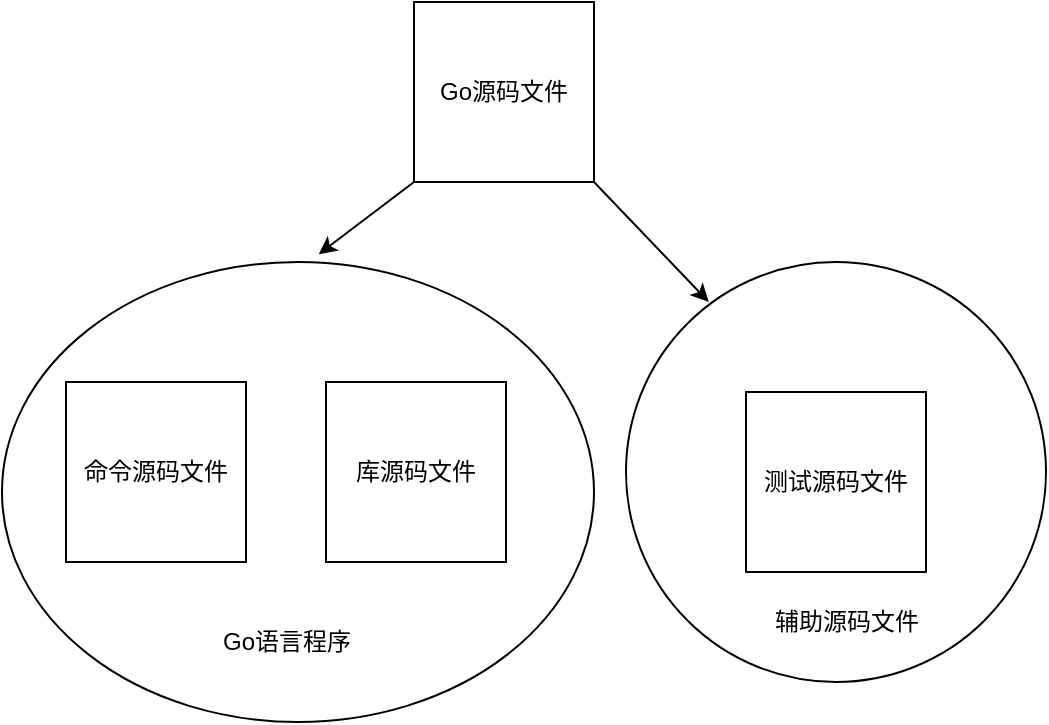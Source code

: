 <mxfile version="16.5.1" type="device"><diagram id="O-PgWMD4m23qA427htO0" name="第 1 页"><mxGraphModel dx="1102" dy="737" grid="1" gridSize="10" guides="1" tooltips="1" connect="1" arrows="1" fold="1" page="1" pageScale="1" pageWidth="827" pageHeight="1169" math="0" shadow="0"><root><mxCell id="0"/><mxCell id="1" parent="0"/><mxCell id="qP180yCWseJKI0L6wOZD-6" value="" style="ellipse;whiteSpace=wrap;html=1;aspect=fixed;" vertex="1" parent="1"><mxGeometry x="430" y="280" width="210" height="210" as="geometry"/></mxCell><mxCell id="qP180yCWseJKI0L6wOZD-5" value="" style="ellipse;whiteSpace=wrap;html=1;" vertex="1" parent="1"><mxGeometry x="118" y="280" width="296" height="230" as="geometry"/></mxCell><mxCell id="qP180yCWseJKI0L6wOZD-1" value="Go源码文件" style="whiteSpace=wrap;html=1;aspect=fixed;" vertex="1" parent="1"><mxGeometry x="324" y="150" width="90" height="90" as="geometry"/></mxCell><mxCell id="qP180yCWseJKI0L6wOZD-2" value="命令源码文件" style="whiteSpace=wrap;html=1;aspect=fixed;" vertex="1" parent="1"><mxGeometry x="150" y="340" width="90" height="90" as="geometry"/></mxCell><mxCell id="qP180yCWseJKI0L6wOZD-3" value="库源码文件" style="whiteSpace=wrap;html=1;aspect=fixed;" vertex="1" parent="1"><mxGeometry x="280" y="340" width="90" height="90" as="geometry"/></mxCell><mxCell id="qP180yCWseJKI0L6wOZD-4" value="测试源码文件" style="whiteSpace=wrap;html=1;aspect=fixed;" vertex="1" parent="1"><mxGeometry x="490" y="345" width="90" height="90" as="geometry"/></mxCell><mxCell id="qP180yCWseJKI0L6wOZD-7" value="" style="endArrow=classic;html=1;rounded=0;exitX=0;exitY=1;exitDx=0;exitDy=0;entryX=0.535;entryY=-0.017;entryDx=0;entryDy=0;entryPerimeter=0;" edge="1" parent="1" source="qP180yCWseJKI0L6wOZD-1" target="qP180yCWseJKI0L6wOZD-5"><mxGeometry width="50" height="50" relative="1" as="geometry"><mxPoint x="240" y="240" as="sourcePoint"/><mxPoint x="280" y="210" as="targetPoint"/></mxGeometry></mxCell><mxCell id="qP180yCWseJKI0L6wOZD-8" value="" style="endArrow=classic;html=1;rounded=0;exitX=1;exitY=1;exitDx=0;exitDy=0;entryX=0.197;entryY=0.095;entryDx=0;entryDy=0;entryPerimeter=0;" edge="1" parent="1" source="qP180yCWseJKI0L6wOZD-1" target="qP180yCWseJKI0L6wOZD-6"><mxGeometry width="50" height="50" relative="1" as="geometry"><mxPoint x="460" y="280" as="sourcePoint"/><mxPoint x="510" y="230" as="targetPoint"/></mxGeometry></mxCell><mxCell id="qP180yCWseJKI0L6wOZD-9" value="Go语言程序" style="text;html=1;resizable=0;autosize=1;align=center;verticalAlign=middle;points=[];fillColor=none;strokeColor=none;rounded=0;" vertex="1" parent="1"><mxGeometry x="220" y="460" width="80" height="20" as="geometry"/></mxCell><mxCell id="qP180yCWseJKI0L6wOZD-10" value="辅助源码文件" style="text;html=1;resizable=0;autosize=1;align=center;verticalAlign=middle;points=[];fillColor=none;strokeColor=none;rounded=0;" vertex="1" parent="1"><mxGeometry x="495" y="450" width="90" height="20" as="geometry"/></mxCell></root></mxGraphModel></diagram></mxfile>